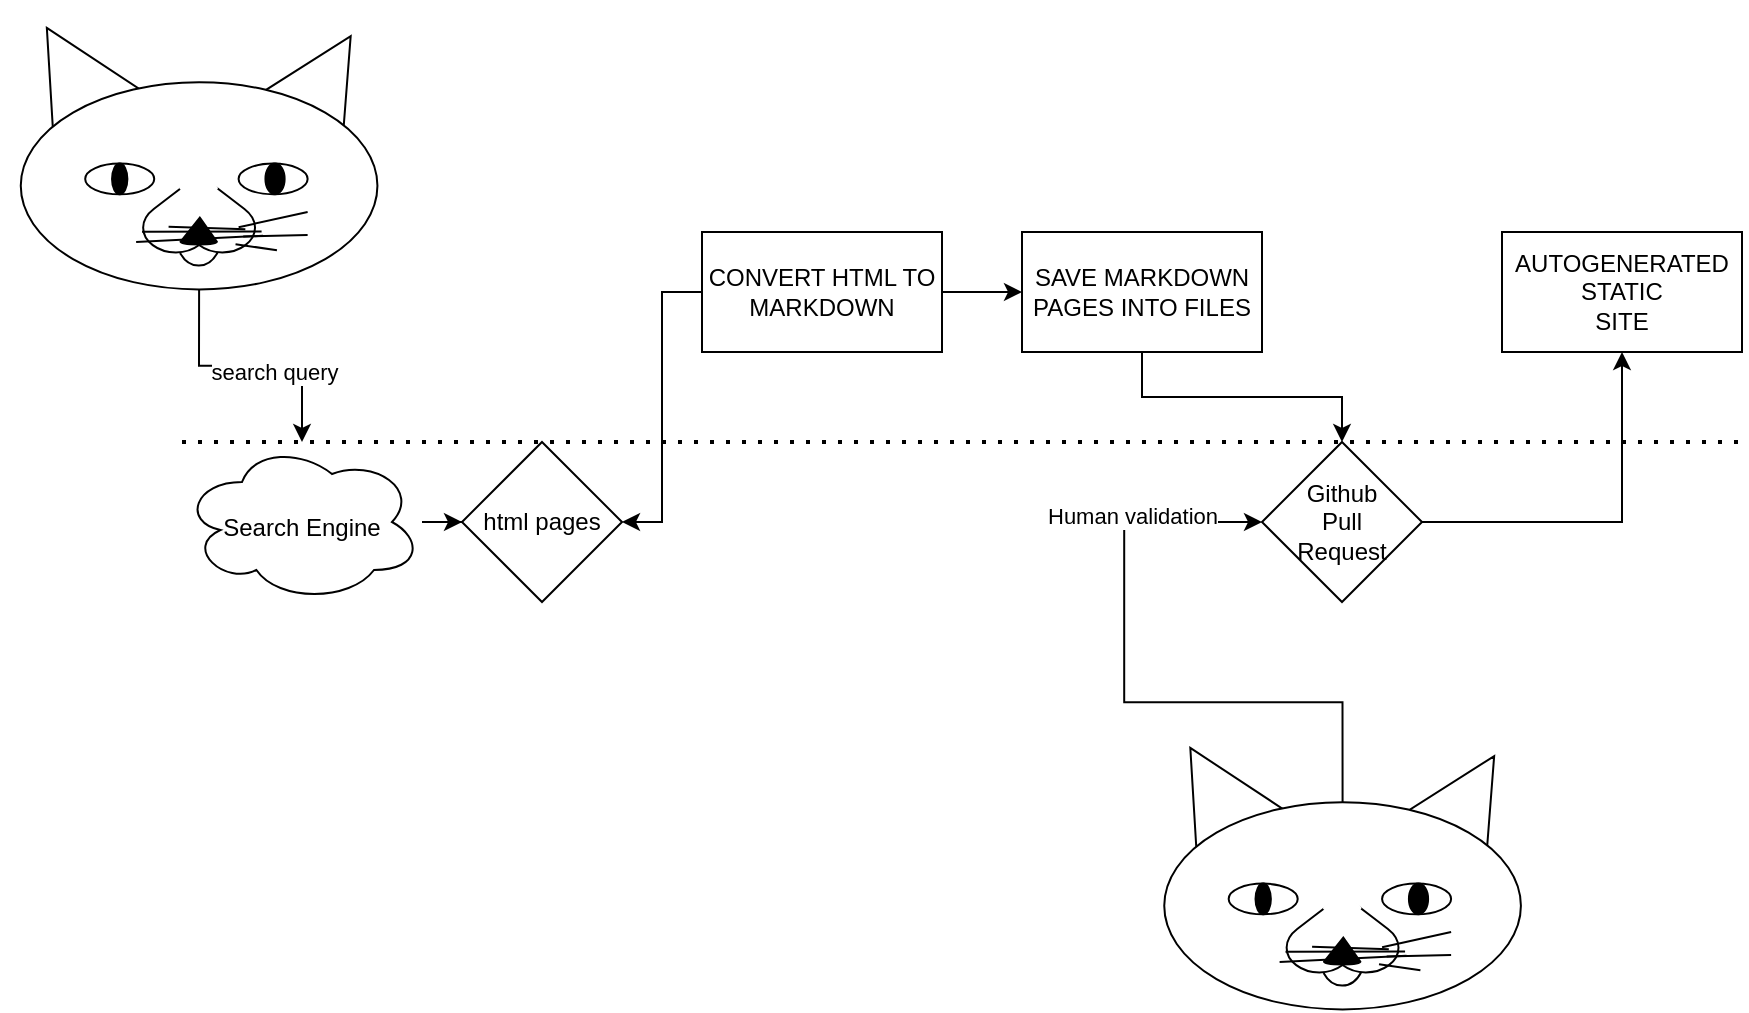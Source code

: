 <mxfile version="22.1.11" type="github">
  <diagram name="Страница — 1" id="2Xn_VqdC8c4nbmi3Tanu">
    <mxGraphModel dx="1991" dy="808" grid="1" gridSize="10" guides="1" tooltips="1" connect="1" arrows="1" fold="1" page="1" pageScale="1" pageWidth="827" pageHeight="1169" math="0" shadow="0">
      <root>
        <mxCell id="0" />
        <mxCell id="1" parent="0" />
        <mxCell id="H_BK96IZtJJue5SlLHCH-1" value="" style="group" parent="1" vertex="1" connectable="0">
          <mxGeometry x="-70.0" y="140" width="196.53" height="143.7" as="geometry" />
        </mxCell>
        <mxCell id="YC_wV94x8AY61sDzbHoF-13" value="" style="verticalLabelPosition=bottom;verticalAlign=top;html=1;shape=mxgraph.basic.cone2;dx=0.5;dy=0.9;rotation=31;" parent="H_BK96IZtJJue5SlLHCH-1" vertex="1">
          <mxGeometry x="133.639" y="12.925" width="51.775" height="57.526" as="geometry" />
        </mxCell>
        <mxCell id="YC_wV94x8AY61sDzbHoF-12" value="" style="verticalLabelPosition=bottom;verticalAlign=top;html=1;shape=mxgraph.basic.cone2;dx=0.5;dy=0.9;rotation=-30;" parent="H_BK96IZtJJue5SlLHCH-1" vertex="1">
          <mxGeometry x="10.914" y="9.09" width="51.775" height="57.526" as="geometry" />
        </mxCell>
        <mxCell id="YC_wV94x8AY61sDzbHoF-2" value="" style="ellipse;whiteSpace=wrap;html=1;container=1;" parent="H_BK96IZtJJue5SlLHCH-1" vertex="1">
          <mxGeometry x="9.38" y="40.154" width="178.335" height="103.546" as="geometry" />
        </mxCell>
        <mxCell id="YC_wV94x8AY61sDzbHoF-3" value="" style="ellipse;whiteSpace=wrap;html=1;" parent="H_BK96IZtJJue5SlLHCH-1" vertex="1">
          <mxGeometry x="41.595" y="80.805" width="34.516" height="15.34" as="geometry" />
        </mxCell>
        <mxCell id="YC_wV94x8AY61sDzbHoF-4" value="" style="ellipse;whiteSpace=wrap;html=1;fillColor=#000000;" parent="H_BK96IZtJJue5SlLHCH-1" vertex="1">
          <mxGeometry x="55.018" y="80.805" width="7.67" height="15.34" as="geometry" />
        </mxCell>
        <mxCell id="YC_wV94x8AY61sDzbHoF-5" value="" style="ellipse;whiteSpace=wrap;html=1;" parent="H_BK96IZtJJue5SlLHCH-1" vertex="1">
          <mxGeometry x="118.298" y="80.805" width="34.516" height="15.34" as="geometry" />
        </mxCell>
        <mxCell id="YC_wV94x8AY61sDzbHoF-6" value="" style="ellipse;whiteSpace=wrap;html=1;fillColor=#000000;" parent="H_BK96IZtJJue5SlLHCH-1" vertex="1">
          <mxGeometry x="131.721" y="80.805" width="9.588" height="15.34" as="geometry" />
        </mxCell>
        <mxCell id="YC_wV94x8AY61sDzbHoF-10" value="" style="verticalLabelPosition=bottom;verticalAlign=top;html=1;shape=mxgraph.basic.heart;rotation=-180;fillColor=#FFFFFF;" parent="H_BK96IZtJJue5SlLHCH-1" vertex="1">
          <mxGeometry x="68.824" y="86.174" width="59.445" height="40.268" as="geometry" />
        </mxCell>
        <mxCell id="YC_wV94x8AY61sDzbHoF-11" value="" style="verticalLabelPosition=bottom;verticalAlign=top;html=1;shape=mxgraph.basic.arc;startAngle=0.347;endAngle=0.65;" parent="H_BK96IZtJJue5SlLHCH-1" vertex="1">
          <mxGeometry x="86.85" y="101.131" width="23.011" height="30.68" as="geometry" />
        </mxCell>
        <mxCell id="YC_wV94x8AY61sDzbHoF-14" value="" style="verticalLabelPosition=bottom;verticalAlign=top;html=1;shape=mxgraph.basic.cone2;dx=0.53;dy=0.9;fillColor=#000000;" parent="H_BK96IZtJJue5SlLHCH-1" vertex="1">
          <mxGeometry x="89.247" y="107.842" width="18.217" height="13.423" as="geometry" />
        </mxCell>
        <mxCell id="YC_wV94x8AY61sDzbHoF-15" value="" style="verticalLabelPosition=bottom;verticalAlign=top;html=1;shape=mxgraph.basic.cone2;dx=0.53;dy=0.9;fillColor=#FFFFFF;strokeColor=#FFFFFF;" parent="H_BK96IZtJJue5SlLHCH-1" vertex="1">
          <mxGeometry x="89.247" y="80.997" width="18.217" height="13.423" as="geometry" />
        </mxCell>
        <mxCell id="YC_wV94x8AY61sDzbHoF-25" value="" style="endArrow=none;html=1;rounded=0;" parent="H_BK96IZtJJue5SlLHCH-1" edge="1">
          <mxGeometry width="50" height="50" relative="1" as="geometry">
            <mxPoint x="118.298" y="112.636" as="sourcePoint" />
            <mxPoint x="152.814" y="104.966" as="targetPoint" />
          </mxGeometry>
        </mxCell>
        <mxCell id="YC_wV94x8AY61sDzbHoF-26" value="" style="endArrow=none;html=1;rounded=0;entryX=0.796;entryY=0.741;entryDx=0;entryDy=0;entryPerimeter=0;" parent="H_BK96IZtJJue5SlLHCH-1" edge="1">
          <mxGeometry width="50" height="50" relative="1" as="geometry">
            <mxPoint x="120.599" y="117.238" as="sourcePoint" />
            <mxPoint x="152.814" y="116.471" as="targetPoint" />
          </mxGeometry>
        </mxCell>
        <mxCell id="YC_wV94x8AY61sDzbHoF-27" value="" style="endArrow=none;html=1;rounded=0;entryX=0.71;entryY=0.815;entryDx=0;entryDy=0;entryPerimeter=0;" parent="H_BK96IZtJJue5SlLHCH-1" edge="1">
          <mxGeometry width="50" height="50" relative="1" as="geometry">
            <mxPoint x="116.764" y="121.073" as="sourcePoint" />
            <mxPoint x="137.474" y="124.141" as="targetPoint" />
          </mxGeometry>
        </mxCell>
        <mxCell id="YC_wV94x8AY61sDzbHoF-32" value="" style="group;flipH=1;flipV=1;rotation=-180;direction=south;" parent="H_BK96IZtJJue5SlLHCH-1" vertex="1" connectable="0">
          <mxGeometry x="35.38" y="115.27" width="36.9" height="14.62" as="geometry" />
        </mxCell>
        <mxCell id="YC_wV94x8AY61sDzbHoF-33" value="" style="endArrow=none;html=1;rounded=0;" parent="YC_wV94x8AY61sDzbHoF-32" edge="1">
          <mxGeometry width="50" height="50" relative="1" as="geometry">
            <mxPoint x="95.153" y="1.6" as="sourcePoint" />
            <mxPoint x="31.685" y="4.686" as="targetPoint" />
          </mxGeometry>
        </mxCell>
        <mxCell id="YC_wV94x8AY61sDzbHoF-34" value="" style="endArrow=none;html=1;rounded=0;entryX=0.796;entryY=0.741;entryDx=0;entryDy=0;entryPerimeter=0;" parent="YC_wV94x8AY61sDzbHoF-32" edge="1">
          <mxGeometry width="50" height="50" relative="1" as="geometry">
            <mxPoint x="94.415" y="-0.512" as="sourcePoint" />
            <mxPoint x="34.637" y="-0.349" as="targetPoint" />
          </mxGeometry>
        </mxCell>
        <mxCell id="YC_wV94x8AY61sDzbHoF-35" value="" style="endArrow=none;html=1;rounded=0;entryX=0.71;entryY=0.815;entryDx=0;entryDy=0;entryPerimeter=0;" parent="YC_wV94x8AY61sDzbHoF-32" edge="1">
          <mxGeometry width="50" height="50" relative="1" as="geometry">
            <mxPoint x="86.297" y="-1.649" as="sourcePoint" />
            <mxPoint x="47.921" y="-2.948" as="targetPoint" />
          </mxGeometry>
        </mxCell>
        <mxCell id="woMsY1M7CXWtnWIU-uLt-5" value="" style="edgeStyle=orthogonalEdgeStyle;rounded=0;orthogonalLoop=1;jettySize=auto;html=1;" edge="1" parent="1" source="woMsY1M7CXWtnWIU-uLt-2" target="woMsY1M7CXWtnWIU-uLt-4">
          <mxGeometry relative="1" as="geometry" />
        </mxCell>
        <mxCell id="woMsY1M7CXWtnWIU-uLt-16" value="" style="edgeStyle=orthogonalEdgeStyle;rounded=0;orthogonalLoop=1;jettySize=auto;html=1;entryX=1;entryY=0.5;entryDx=0;entryDy=0;" edge="1" parent="1" source="woMsY1M7CXWtnWIU-uLt-2" target="woMsY1M7CXWtnWIU-uLt-6">
          <mxGeometry relative="1" as="geometry">
            <mxPoint x="180" y="285" as="targetPoint" />
          </mxGeometry>
        </mxCell>
        <mxCell id="woMsY1M7CXWtnWIU-uLt-2" value="CONVERT HTML TO MARKDOWN" style="whiteSpace=wrap;html=1;" vertex="1" parent="1">
          <mxGeometry x="280" y="255" width="120" height="60" as="geometry" />
        </mxCell>
        <mxCell id="woMsY1M7CXWtnWIU-uLt-22" value="" style="edgeStyle=orthogonalEdgeStyle;rounded=0;orthogonalLoop=1;jettySize=auto;html=1;" edge="1" parent="1" source="woMsY1M7CXWtnWIU-uLt-4" target="woMsY1M7CXWtnWIU-uLt-21">
          <mxGeometry relative="1" as="geometry" />
        </mxCell>
        <mxCell id="woMsY1M7CXWtnWIU-uLt-4" value="SAVE MARKDOWN PAGES INTO FILES" style="whiteSpace=wrap;html=1;" vertex="1" parent="1">
          <mxGeometry x="440" y="255" width="120" height="60" as="geometry" />
        </mxCell>
        <mxCell id="woMsY1M7CXWtnWIU-uLt-6" value="html pages" style="rhombus;whiteSpace=wrap;html=1;" vertex="1" parent="1">
          <mxGeometry x="160" y="360" width="80" height="80" as="geometry" />
        </mxCell>
        <mxCell id="woMsY1M7CXWtnWIU-uLt-13" value="" style="edgeStyle=orthogonalEdgeStyle;rounded=0;orthogonalLoop=1;jettySize=auto;html=1;exitX=0.5;exitY=1;exitDx=0;exitDy=0;" edge="1" parent="1" source="YC_wV94x8AY61sDzbHoF-2" target="woMsY1M7CXWtnWIU-uLt-12">
          <mxGeometry relative="1" as="geometry">
            <mxPoint x="25" y="315" as="sourcePoint" />
          </mxGeometry>
        </mxCell>
        <mxCell id="woMsY1M7CXWtnWIU-uLt-19" value="search query" style="edgeLabel;html=1;align=center;verticalAlign=middle;resizable=0;points=[];" vertex="1" connectable="0" parent="woMsY1M7CXWtnWIU-uLt-13">
          <mxGeometry x="0.183" y="-3" relative="1" as="geometry">
            <mxPoint as="offset" />
          </mxGeometry>
        </mxCell>
        <mxCell id="woMsY1M7CXWtnWIU-uLt-14" value="" style="edgeStyle=orthogonalEdgeStyle;rounded=0;orthogonalLoop=1;jettySize=auto;html=1;" edge="1" parent="1" source="woMsY1M7CXWtnWIU-uLt-12" target="woMsY1M7CXWtnWIU-uLt-6">
          <mxGeometry relative="1" as="geometry" />
        </mxCell>
        <mxCell id="woMsY1M7CXWtnWIU-uLt-12" value="&lt;div style=&quot;text-align: left;&quot;&gt;&lt;span style=&quot;background-color: initial;&quot;&gt;&lt;br&gt;&lt;/span&gt;&lt;/div&gt;&lt;div style=&quot;text-align: left;&quot;&gt;&lt;span style=&quot;background-color: initial;&quot;&gt;&lt;br&gt;&lt;/span&gt;&lt;/div&gt;&lt;div style=&quot;text-align: left;&quot;&gt;&lt;span style=&quot;background-color: initial;&quot;&gt;Search Engine&lt;/span&gt;&lt;br&gt;&lt;/div&gt;" style="ellipse;shape=cloud;whiteSpace=wrap;html=1;verticalAlign=top;align=center;" vertex="1" parent="1">
          <mxGeometry x="20" y="360" width="120" height="80" as="geometry" />
        </mxCell>
        <mxCell id="woMsY1M7CXWtnWIU-uLt-17" value="" style="endArrow=none;dashed=1;html=1;dashPattern=1 3;strokeWidth=2;rounded=0;" edge="1" parent="1">
          <mxGeometry width="50" height="50" relative="1" as="geometry">
            <mxPoint x="20" y="360" as="sourcePoint" />
            <mxPoint x="800" y="360" as="targetPoint" />
          </mxGeometry>
        </mxCell>
        <mxCell id="woMsY1M7CXWtnWIU-uLt-45" style="edgeStyle=orthogonalEdgeStyle;rounded=0;orthogonalLoop=1;jettySize=auto;html=1;entryX=0.5;entryY=1;entryDx=0;entryDy=0;" edge="1" parent="1" source="woMsY1M7CXWtnWIU-uLt-21" target="woMsY1M7CXWtnWIU-uLt-44">
          <mxGeometry relative="1" as="geometry" />
        </mxCell>
        <mxCell id="woMsY1M7CXWtnWIU-uLt-21" value="Github&lt;br&gt;Pull&lt;br&gt;Request" style="rhombus;whiteSpace=wrap;html=1;" vertex="1" parent="1">
          <mxGeometry x="560" y="360" width="80" height="80" as="geometry" />
        </mxCell>
        <mxCell id="woMsY1M7CXWtnWIU-uLt-23" value="" style="group" vertex="1" connectable="0" parent="1">
          <mxGeometry x="501.74" y="500" width="196.53" height="143.7" as="geometry" />
        </mxCell>
        <mxCell id="woMsY1M7CXWtnWIU-uLt-24" value="" style="verticalLabelPosition=bottom;verticalAlign=top;html=1;shape=mxgraph.basic.cone2;dx=0.5;dy=0.9;rotation=31;" vertex="1" parent="woMsY1M7CXWtnWIU-uLt-23">
          <mxGeometry x="133.639" y="12.925" width="51.775" height="57.526" as="geometry" />
        </mxCell>
        <mxCell id="woMsY1M7CXWtnWIU-uLt-25" value="" style="verticalLabelPosition=bottom;verticalAlign=top;html=1;shape=mxgraph.basic.cone2;dx=0.5;dy=0.9;rotation=-30;" vertex="1" parent="woMsY1M7CXWtnWIU-uLt-23">
          <mxGeometry x="10.914" y="9.09" width="51.775" height="57.526" as="geometry" />
        </mxCell>
        <mxCell id="woMsY1M7CXWtnWIU-uLt-26" value="" style="ellipse;whiteSpace=wrap;html=1;container=1;" vertex="1" parent="woMsY1M7CXWtnWIU-uLt-23">
          <mxGeometry x="9.38" y="40.154" width="178.335" height="103.546" as="geometry" />
        </mxCell>
        <mxCell id="woMsY1M7CXWtnWIU-uLt-27" value="" style="ellipse;whiteSpace=wrap;html=1;" vertex="1" parent="woMsY1M7CXWtnWIU-uLt-23">
          <mxGeometry x="41.595" y="80.805" width="34.516" height="15.34" as="geometry" />
        </mxCell>
        <mxCell id="woMsY1M7CXWtnWIU-uLt-28" value="" style="ellipse;whiteSpace=wrap;html=1;fillColor=#000000;" vertex="1" parent="woMsY1M7CXWtnWIU-uLt-23">
          <mxGeometry x="55.018" y="80.805" width="7.67" height="15.34" as="geometry" />
        </mxCell>
        <mxCell id="woMsY1M7CXWtnWIU-uLt-29" value="" style="ellipse;whiteSpace=wrap;html=1;" vertex="1" parent="woMsY1M7CXWtnWIU-uLt-23">
          <mxGeometry x="118.298" y="80.805" width="34.516" height="15.34" as="geometry" />
        </mxCell>
        <mxCell id="woMsY1M7CXWtnWIU-uLt-30" value="" style="ellipse;whiteSpace=wrap;html=1;fillColor=#000000;" vertex="1" parent="woMsY1M7CXWtnWIU-uLt-23">
          <mxGeometry x="131.721" y="80.805" width="9.588" height="15.34" as="geometry" />
        </mxCell>
        <mxCell id="woMsY1M7CXWtnWIU-uLt-31" value="" style="verticalLabelPosition=bottom;verticalAlign=top;html=1;shape=mxgraph.basic.heart;rotation=-180;fillColor=#FFFFFF;" vertex="1" parent="woMsY1M7CXWtnWIU-uLt-23">
          <mxGeometry x="68.824" y="86.174" width="59.445" height="40.268" as="geometry" />
        </mxCell>
        <mxCell id="woMsY1M7CXWtnWIU-uLt-32" value="" style="verticalLabelPosition=bottom;verticalAlign=top;html=1;shape=mxgraph.basic.arc;startAngle=0.347;endAngle=0.65;" vertex="1" parent="woMsY1M7CXWtnWIU-uLt-23">
          <mxGeometry x="86.85" y="101.131" width="23.011" height="30.68" as="geometry" />
        </mxCell>
        <mxCell id="woMsY1M7CXWtnWIU-uLt-33" value="" style="verticalLabelPosition=bottom;verticalAlign=top;html=1;shape=mxgraph.basic.cone2;dx=0.53;dy=0.9;fillColor=#000000;" vertex="1" parent="woMsY1M7CXWtnWIU-uLt-23">
          <mxGeometry x="89.247" y="107.842" width="18.217" height="13.423" as="geometry" />
        </mxCell>
        <mxCell id="woMsY1M7CXWtnWIU-uLt-34" value="" style="verticalLabelPosition=bottom;verticalAlign=top;html=1;shape=mxgraph.basic.cone2;dx=0.53;dy=0.9;fillColor=#FFFFFF;strokeColor=#FFFFFF;" vertex="1" parent="woMsY1M7CXWtnWIU-uLt-23">
          <mxGeometry x="89.247" y="80.997" width="18.217" height="13.423" as="geometry" />
        </mxCell>
        <mxCell id="woMsY1M7CXWtnWIU-uLt-35" value="" style="endArrow=none;html=1;rounded=0;" edge="1" parent="woMsY1M7CXWtnWIU-uLt-23">
          <mxGeometry width="50" height="50" relative="1" as="geometry">
            <mxPoint x="118.298" y="112.636" as="sourcePoint" />
            <mxPoint x="152.814" y="104.966" as="targetPoint" />
          </mxGeometry>
        </mxCell>
        <mxCell id="woMsY1M7CXWtnWIU-uLt-36" value="" style="endArrow=none;html=1;rounded=0;entryX=0.796;entryY=0.741;entryDx=0;entryDy=0;entryPerimeter=0;" edge="1" parent="woMsY1M7CXWtnWIU-uLt-23">
          <mxGeometry width="50" height="50" relative="1" as="geometry">
            <mxPoint x="120.599" y="117.238" as="sourcePoint" />
            <mxPoint x="152.814" y="116.471" as="targetPoint" />
          </mxGeometry>
        </mxCell>
        <mxCell id="woMsY1M7CXWtnWIU-uLt-37" value="" style="endArrow=none;html=1;rounded=0;entryX=0.71;entryY=0.815;entryDx=0;entryDy=0;entryPerimeter=0;" edge="1" parent="woMsY1M7CXWtnWIU-uLt-23">
          <mxGeometry width="50" height="50" relative="1" as="geometry">
            <mxPoint x="116.764" y="121.073" as="sourcePoint" />
            <mxPoint x="137.474" y="124.141" as="targetPoint" />
          </mxGeometry>
        </mxCell>
        <mxCell id="woMsY1M7CXWtnWIU-uLt-38" value="" style="group;flipH=1;flipV=1;rotation=-180;direction=south;" vertex="1" connectable="0" parent="woMsY1M7CXWtnWIU-uLt-23">
          <mxGeometry x="35.38" y="115.27" width="36.9" height="14.62" as="geometry" />
        </mxCell>
        <mxCell id="woMsY1M7CXWtnWIU-uLt-39" value="" style="endArrow=none;html=1;rounded=0;" edge="1" parent="woMsY1M7CXWtnWIU-uLt-38">
          <mxGeometry width="50" height="50" relative="1" as="geometry">
            <mxPoint x="95.153" y="1.6" as="sourcePoint" />
            <mxPoint x="31.685" y="4.686" as="targetPoint" />
          </mxGeometry>
        </mxCell>
        <mxCell id="woMsY1M7CXWtnWIU-uLt-40" value="" style="endArrow=none;html=1;rounded=0;entryX=0.796;entryY=0.741;entryDx=0;entryDy=0;entryPerimeter=0;" edge="1" parent="woMsY1M7CXWtnWIU-uLt-38">
          <mxGeometry width="50" height="50" relative="1" as="geometry">
            <mxPoint x="94.415" y="-0.512" as="sourcePoint" />
            <mxPoint x="34.637" y="-0.349" as="targetPoint" />
          </mxGeometry>
        </mxCell>
        <mxCell id="woMsY1M7CXWtnWIU-uLt-41" value="" style="endArrow=none;html=1;rounded=0;entryX=0.71;entryY=0.815;entryDx=0;entryDy=0;entryPerimeter=0;" edge="1" parent="woMsY1M7CXWtnWIU-uLt-38">
          <mxGeometry width="50" height="50" relative="1" as="geometry">
            <mxPoint x="86.297" y="-1.649" as="sourcePoint" />
            <mxPoint x="47.921" y="-2.948" as="targetPoint" />
          </mxGeometry>
        </mxCell>
        <mxCell id="woMsY1M7CXWtnWIU-uLt-42" style="edgeStyle=orthogonalEdgeStyle;rounded=0;orthogonalLoop=1;jettySize=auto;html=1;entryX=0;entryY=0.5;entryDx=0;entryDy=0;" edge="1" parent="1" source="woMsY1M7CXWtnWIU-uLt-26" target="woMsY1M7CXWtnWIU-uLt-21">
          <mxGeometry relative="1" as="geometry" />
        </mxCell>
        <mxCell id="woMsY1M7CXWtnWIU-uLt-43" value="Human validation" style="edgeLabel;html=1;align=center;verticalAlign=middle;resizable=0;points=[];" vertex="1" connectable="0" parent="woMsY1M7CXWtnWIU-uLt-42">
          <mxGeometry x="0.586" y="3" relative="1" as="geometry">
            <mxPoint as="offset" />
          </mxGeometry>
        </mxCell>
        <mxCell id="woMsY1M7CXWtnWIU-uLt-44" value="AUTOGENERATED&lt;br&gt;STATIC&lt;br&gt;SITE" style="whiteSpace=wrap;html=1;" vertex="1" parent="1">
          <mxGeometry x="680" y="255" width="120" height="60" as="geometry" />
        </mxCell>
      </root>
    </mxGraphModel>
  </diagram>
</mxfile>
